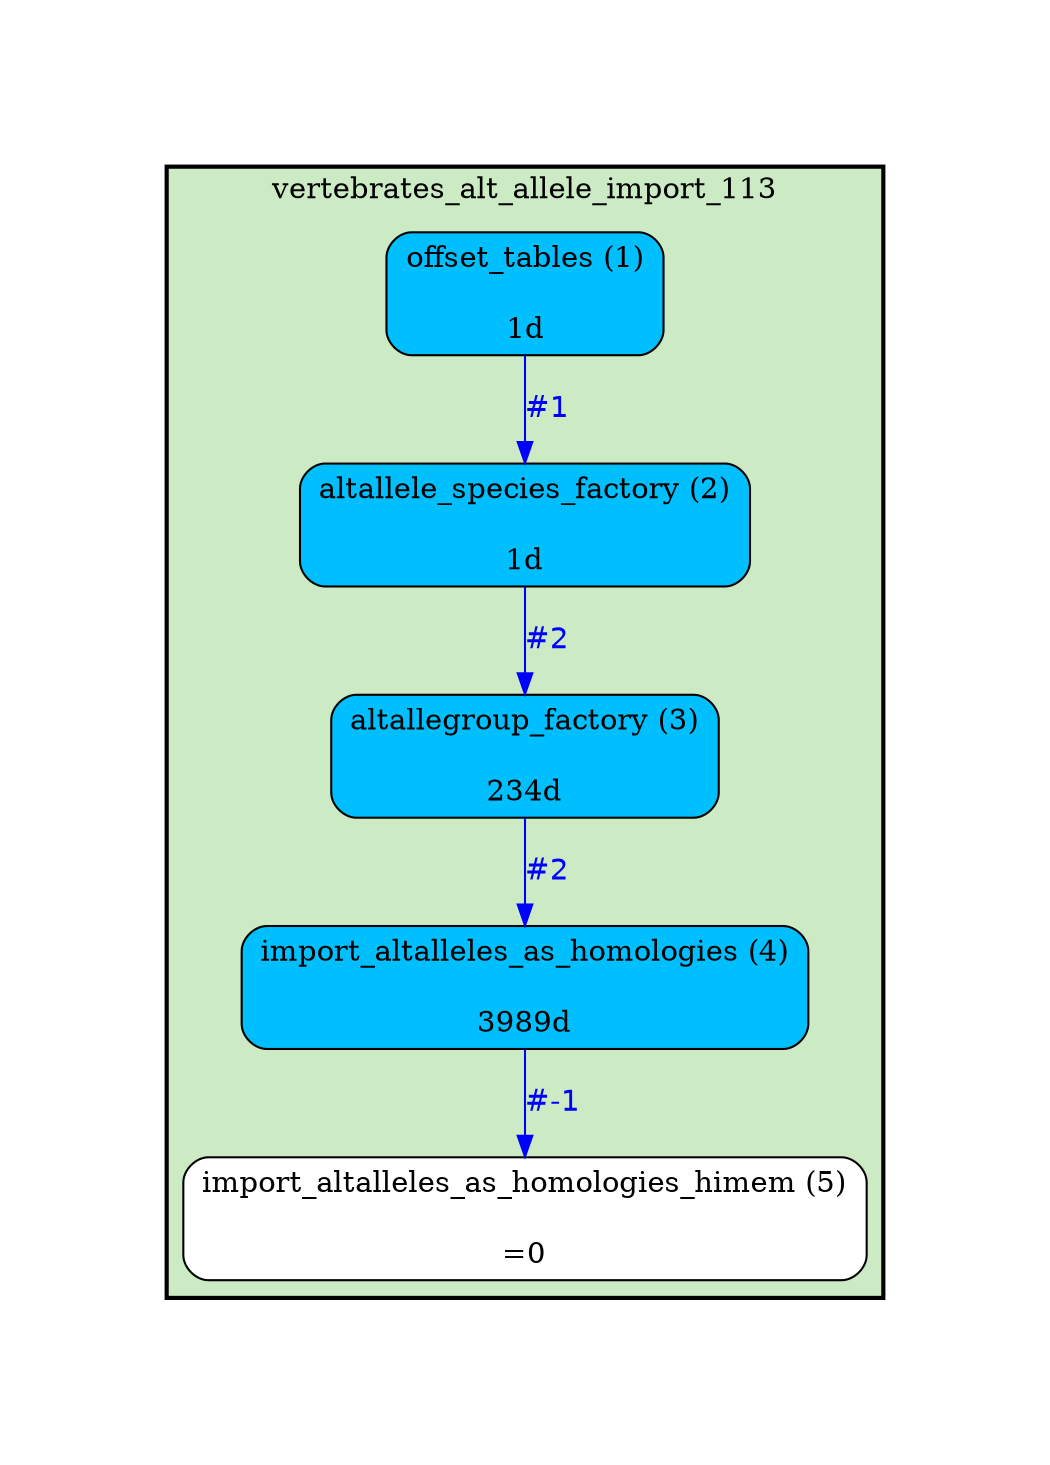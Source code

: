 digraph test {
	ratio="compress"; concentrate = "true"; name = "AnalysisWorkflow"; pad = "1.0";
	analysis_altallegroup_factory [fillcolor="#00bfff", fontname="Times-Roman", label=<<table border="0" cellspacing="0" cellpadding="1"><tr><td>altallegroup_factory (3)</td></tr><tr><td> </td></tr><tr><td bgcolor="#00bfff" width="100%">234d</td></tr></table>>, shape="Mrecord", style="filled"];
	analysis_altallele_species_factory [fillcolor="#00bfff", fontname="Times-Roman", label=<<table border="0" cellspacing="0" cellpadding="1"><tr><td>altallele_species_factory (2)</td></tr><tr><td> </td></tr><tr><td bgcolor="#00bfff" width="100%">1d</td></tr></table>>, shape="Mrecord", style="filled"];
	analysis_import_altalleles_as_homologies [fillcolor="#00bfff", fontname="Times-Roman", label=<<table border="0" cellspacing="0" cellpadding="1"><tr><td>import_altalleles_as_homologies (4)</td></tr><tr><td> </td></tr><tr><td bgcolor="#00bfff" width="100%">3989d</td></tr></table>>, shape="Mrecord", style="filled"];
	analysis_import_altalleles_as_homologies_himem [fillcolor="white", fontname="Times-Roman", label=<<table border="0" cellspacing="0" cellpadding="1"><tr><td>import_altalleles_as_homologies_himem (5)</td></tr><tr><td> </td></tr><tr><td>=0</td></tr></table>>, shape="Mrecord", style="filled"];
	analysis_offset_tables [fillcolor="#00bfff", fontname="Times-Roman", label=<<table border="0" cellspacing="0" cellpadding="1"><tr><td>offset_tables (1)</td></tr><tr><td> </td></tr><tr><td bgcolor="#00bfff" width="100%">1d</td></tr></table>>, shape="Mrecord", style="filled"];
	analysis_altallegroup_factory -> analysis_import_altalleles_as_homologies [color="blue", fontcolor="blue", fontname="Helvetica", label="#2\n"];
	analysis_altallele_species_factory -> analysis_altallegroup_factory [color="blue", fontcolor="blue", fontname="Helvetica", label="#2\n"];
	analysis_import_altalleles_as_homologies -> analysis_import_altalleles_as_homologies_himem [color="blue", fontcolor="blue", fontname="Helvetica", label="#-1\n"];
	analysis_offset_tables -> analysis_altallele_species_factory [color="blue", fontcolor="blue", fontname="Helvetica", label="#1\n"];

subgraph "cluster_vertebrates_alt_allele_import_113" {
	label="vertebrates_alt_allele_import_113";
	style="bold,filled";
	colorscheme="pastel19";
	fillcolor="3";
	color="";
	analysis_altallegroup_factory;
	analysis_altallele_species_factory;
	analysis_import_altalleles_as_homologies;
	analysis_import_altalleles_as_homologies_himem;
	analysis_offset_tables;
}
}
